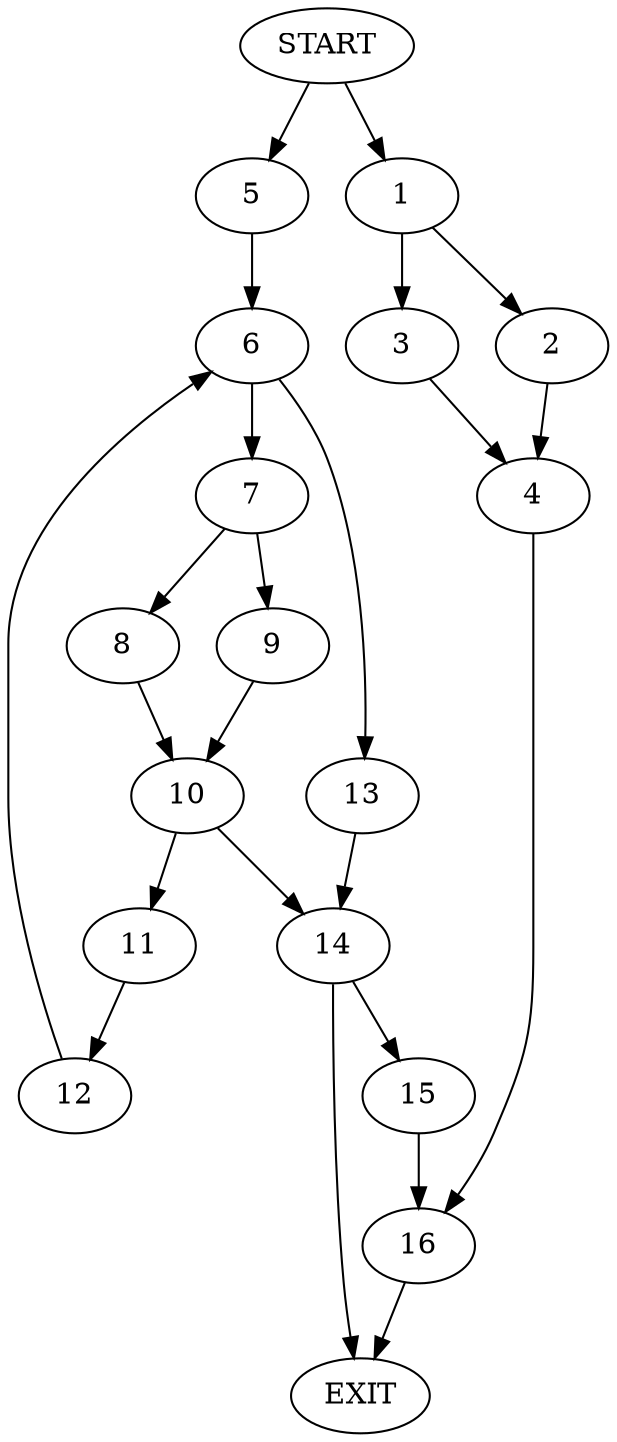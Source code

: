 digraph { 
0 [label="START"];
1;
2;
3;
4;
5;
6;
7;
8;
9;
10;
11;
12;
13;
14;
15;
16;
17[label="EXIT"];
0 -> 1;
0 -> 5;
1 -> 2;
1 -> 3;
2 -> 4;
3 -> 4;
4 -> 16;
5 -> 6;
6 -> 7;
6 -> 13;
7 -> 8;
7 -> 9;
8 -> 10;
9 -> 10;
10 -> 14;
10 -> 11;
11 -> 12;
12 -> 6;
13 -> 14;
14 -> 17;
14 -> 15;
15 -> 16;
16 -> 17;
}